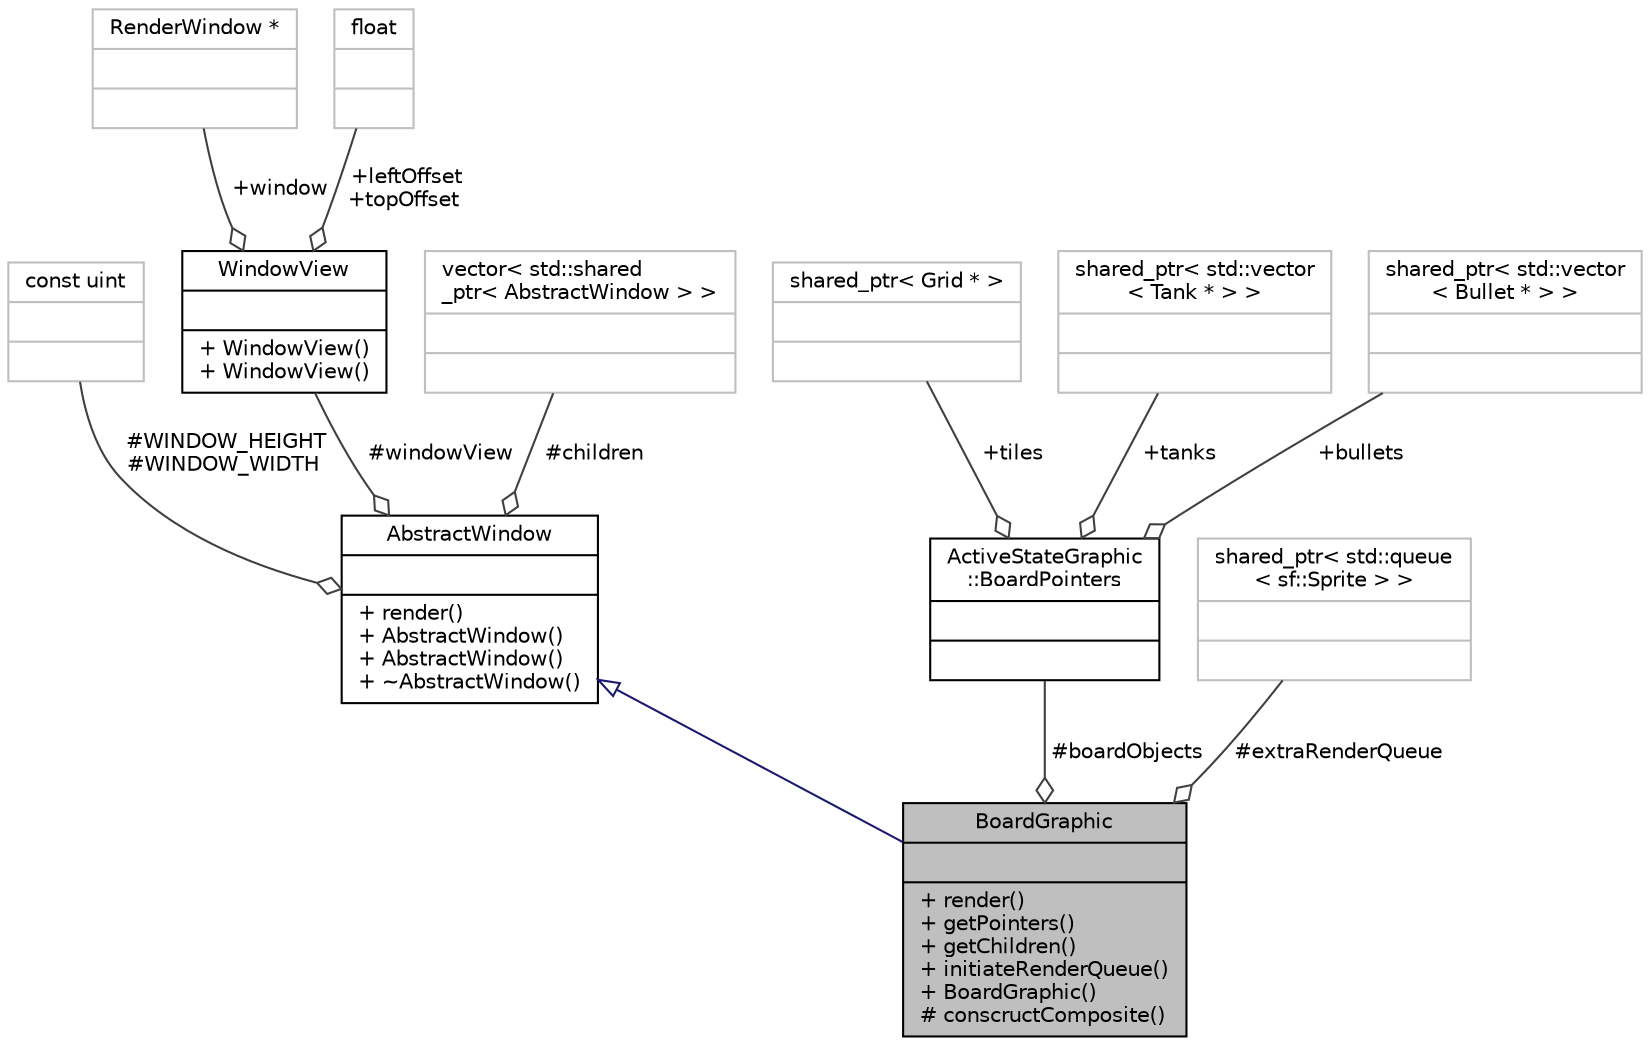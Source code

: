 digraph "BoardGraphic"
{
 // INTERACTIVE_SVG=YES
 // LATEX_PDF_SIZE
  bgcolor="transparent";
  edge [fontname="Helvetica",fontsize="10",labelfontname="Helvetica",labelfontsize="10"];
  node [fontname="Helvetica",fontsize="10",shape=record];
  Node1 [label="{BoardGraphic\n||+ render()\l+ getPointers()\l+ getChildren()\l+ initiateRenderQueue()\l+ BoardGraphic()\l# conscructComposite()\l}",height=0.2,width=0.4,color="black", fillcolor="grey75", style="filled", fontcolor="black",tooltip="Class responsible for board updates and render."];
  Node2 -> Node1 [dir="back",color="midnightblue",fontsize="10",style="solid",arrowtail="onormal",fontname="Helvetica"];
  Node2 [label="{AbstractWindow\n||+ render()\l+ AbstractWindow()\l+ AbstractWindow()\l+ ~AbstractWindow()\l}",height=0.2,width=0.4,color="black",URL="$class_abstract_window.html",tooltip="Contains main SFML functions."];
  Node3 -> Node2 [color="grey25",fontsize="10",style="solid",label=" #WINDOW_HEIGHT\n#WINDOW_WIDTH" ,arrowhead="odiamond",fontname="Helvetica"];
  Node3 [label="{const uint\n||}",height=0.2,width=0.4,color="grey75",tooltip=" "];
  Node4 -> Node2 [color="grey25",fontsize="10",style="solid",label=" #windowView" ,arrowhead="odiamond",fontname="Helvetica"];
  Node4 [label="{WindowView\n||+ WindowView()\l+ WindowView()\l}",height=0.2,width=0.4,color="black",URL="$struct_window_view.html",tooltip="Struct that contains the sf::RenderWindow nad offset of elements to render."];
  Node5 -> Node4 [color="grey25",fontsize="10",style="solid",label=" +window" ,arrowhead="odiamond",fontname="Helvetica"];
  Node5 [label="{RenderWindow *\n||}",height=0.2,width=0.4,color="grey75",tooltip=" "];
  Node6 -> Node4 [color="grey25",fontsize="10",style="solid",label=" +leftOffset\n+topOffset" ,arrowhead="odiamond",fontname="Helvetica"];
  Node6 [label="{float\n||}",height=0.2,width=0.4,color="grey75",tooltip=" "];
  Node7 -> Node2 [color="grey25",fontsize="10",style="solid",label=" #children" ,arrowhead="odiamond",fontname="Helvetica"];
  Node7 [label="{vector\< std::shared\l_ptr\< AbstractWindow \> \>\n||}",height=0.2,width=0.4,color="grey75",tooltip=" "];
  Node8 -> Node1 [color="grey25",fontsize="10",style="solid",label=" #boardObjects" ,arrowhead="odiamond",fontname="Helvetica"];
  Node8 [label="{ActiveStateGraphic\l::BoardPointers\n||}",height=0.2,width=0.4,color="black",URL="$struct_active_state_graphic_1_1_board_pointers.html",tooltip="Stores given board object pointers."];
  Node9 -> Node8 [color="grey25",fontsize="10",style="solid",label=" +tiles" ,arrowhead="odiamond",fontname="Helvetica"];
  Node9 [label="{shared_ptr\< Grid * \>\n||}",height=0.2,width=0.4,color="grey75",tooltip=" "];
  Node10 -> Node8 [color="grey25",fontsize="10",style="solid",label=" +tanks" ,arrowhead="odiamond",fontname="Helvetica"];
  Node10 [label="{shared_ptr\< std::vector\l\< Tank * \> \>\n||}",height=0.2,width=0.4,color="grey75",tooltip=" "];
  Node11 -> Node8 [color="grey25",fontsize="10",style="solid",label=" +bullets" ,arrowhead="odiamond",fontname="Helvetica"];
  Node11 [label="{shared_ptr\< std::vector\l\< Bullet * \> \>\n||}",height=0.2,width=0.4,color="grey75",tooltip=" "];
  Node12 -> Node1 [color="grey25",fontsize="10",style="solid",label=" #extraRenderQueue" ,arrowhead="odiamond",fontname="Helvetica"];
  Node12 [label="{shared_ptr\< std::queue\l\< sf::Sprite \> \>\n||}",height=0.2,width=0.4,color="grey75",tooltip=" "];
}
